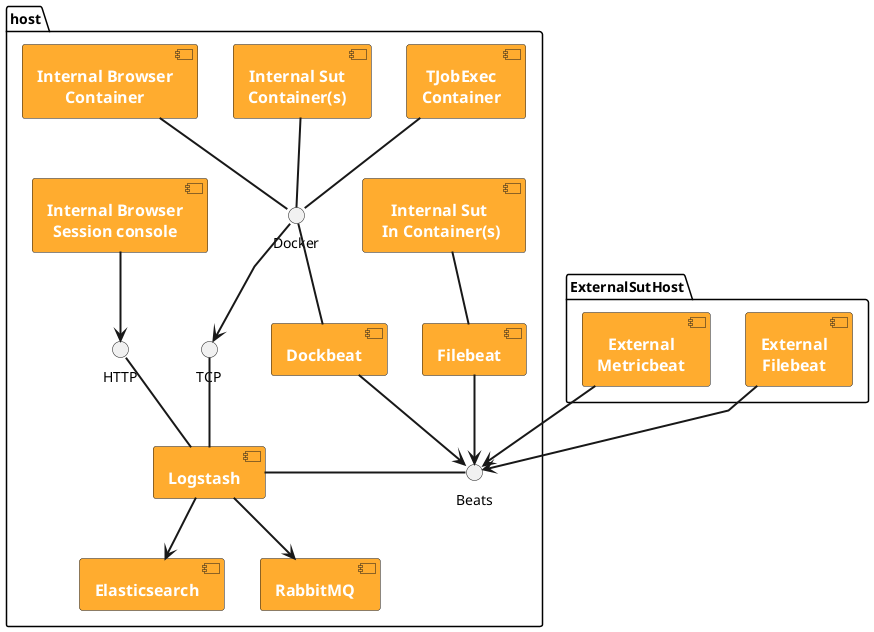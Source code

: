 @startuml

skinparam component {
    FontSize 16
    FontStyle bold
    FontColor white
    BackgroundColor #ffac2f
    ArrowFontColor #333333
    ArrowThickness 2
}
skinparam defaultTextAlignment center
skinparam linetype polyline

package host {
    [TJobExec\nContainer] -- Docker
    [Internal Sut\nContainer(s)] -- Docker
    [Internal Browser\nContainer] -- Docker
    Docker --> TCP

    [Internal Browser\nSession console] --> HTTP

    [Internal Sut\n In Container(s)] -- [Filebeat]
    [Filebeat] --> Beats

    Docker -- [Dockbeat]
    [Dockbeat] --> Beats


    TCP -down- [Logstash]
    Beats -left- [Logstash]
    HTTP -- [Logstash]

    [Logstash] --> [Elasticsearch]
    [Logstash] --> [RabbitMQ]

}

package ExternalSutHost {
    [External\nFilebeat] --> Beats
    [External\nMetricbeat] --> Beats
}


@enduml